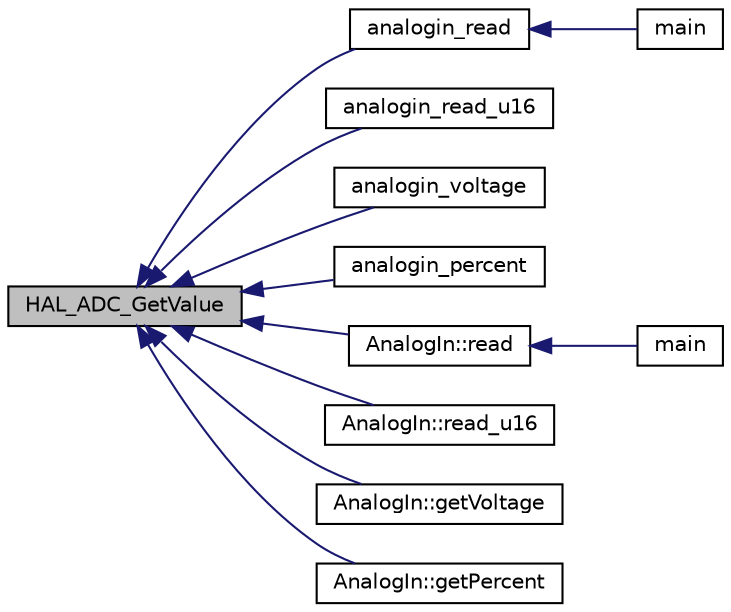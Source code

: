 digraph "HAL_ADC_GetValue"
{
  edge [fontname="Helvetica",fontsize="10",labelfontname="Helvetica",labelfontsize="10"];
  node [fontname="Helvetica",fontsize="10",shape=record];
  rankdir="LR";
  Node7 [label="HAL_ADC_GetValue",height=0.2,width=0.4,color="black", fillcolor="grey75", style="filled", fontcolor="black"];
  Node7 -> Node8 [dir="back",color="midnightblue",fontsize="10",style="solid",fontname="Helvetica"];
  Node8 [label="analogin_read",height=0.2,width=0.4,color="black", fillcolor="white", style="filled",URL="$analog__in_8c.html#a85deea45044850e72754d6216a0c646f"];
  Node8 -> Node9 [dir="back",color="midnightblue",fontsize="10",style="solid",fontname="Helvetica"];
  Node9 [label="main",height=0.2,width=0.4,color="black", fillcolor="white", style="filled",URL="$adc_8c.html#a840291bc02cba5474a4cb46a9b9566fe"];
  Node7 -> Node10 [dir="back",color="midnightblue",fontsize="10",style="solid",fontname="Helvetica"];
  Node10 [label="analogin_read_u16",height=0.2,width=0.4,color="black", fillcolor="white", style="filled",URL="$analog__in_8c.html#a74fbfa015e14684f70d4f371c1adca7f"];
  Node7 -> Node11 [dir="back",color="midnightblue",fontsize="10",style="solid",fontname="Helvetica"];
  Node11 [label="analogin_voltage",height=0.2,width=0.4,color="black", fillcolor="white", style="filled",URL="$analog__in_8c.html#a35d23b713bfb93d955594b3ddc9a4e71"];
  Node7 -> Node12 [dir="back",color="midnightblue",fontsize="10",style="solid",fontname="Helvetica"];
  Node12 [label="analogin_percent",height=0.2,width=0.4,color="black", fillcolor="white", style="filled",URL="$analog__in_8c.html#abac153ed57b096652a95c4de7bfd23f7"];
  Node7 -> Node13 [dir="back",color="midnightblue",fontsize="10",style="solid",fontname="Helvetica"];
  Node13 [label="AnalogIn::read",height=0.2,width=0.4,color="black", fillcolor="white", style="filled",URL="$class_analog_in.html#a5ee39b39226627eebeb7866eb85e0b24"];
  Node13 -> Node14 [dir="back",color="midnightblue",fontsize="10",style="solid",fontname="Helvetica"];
  Node14 [label="main",height=0.2,width=0.4,color="black", fillcolor="white", style="filled",URL="$adc_8cpp.html#a840291bc02cba5474a4cb46a9b9566fe"];
  Node7 -> Node15 [dir="back",color="midnightblue",fontsize="10",style="solid",fontname="Helvetica"];
  Node15 [label="AnalogIn::read_u16",height=0.2,width=0.4,color="black", fillcolor="white", style="filled",URL="$class_analog_in.html#adf6e25dbc248a4352e509a95f29623b2"];
  Node7 -> Node16 [dir="back",color="midnightblue",fontsize="10",style="solid",fontname="Helvetica"];
  Node16 [label="AnalogIn::getVoltage",height=0.2,width=0.4,color="black", fillcolor="white", style="filled",URL="$class_analog_in.html#a3f5ed807a7b4ad94432708dc6b9e703f"];
  Node7 -> Node17 [dir="back",color="midnightblue",fontsize="10",style="solid",fontname="Helvetica"];
  Node17 [label="AnalogIn::getPercent",height=0.2,width=0.4,color="black", fillcolor="white", style="filled",URL="$class_analog_in.html#a190fccb33b5be33f5d608bda34f15149"];
}
